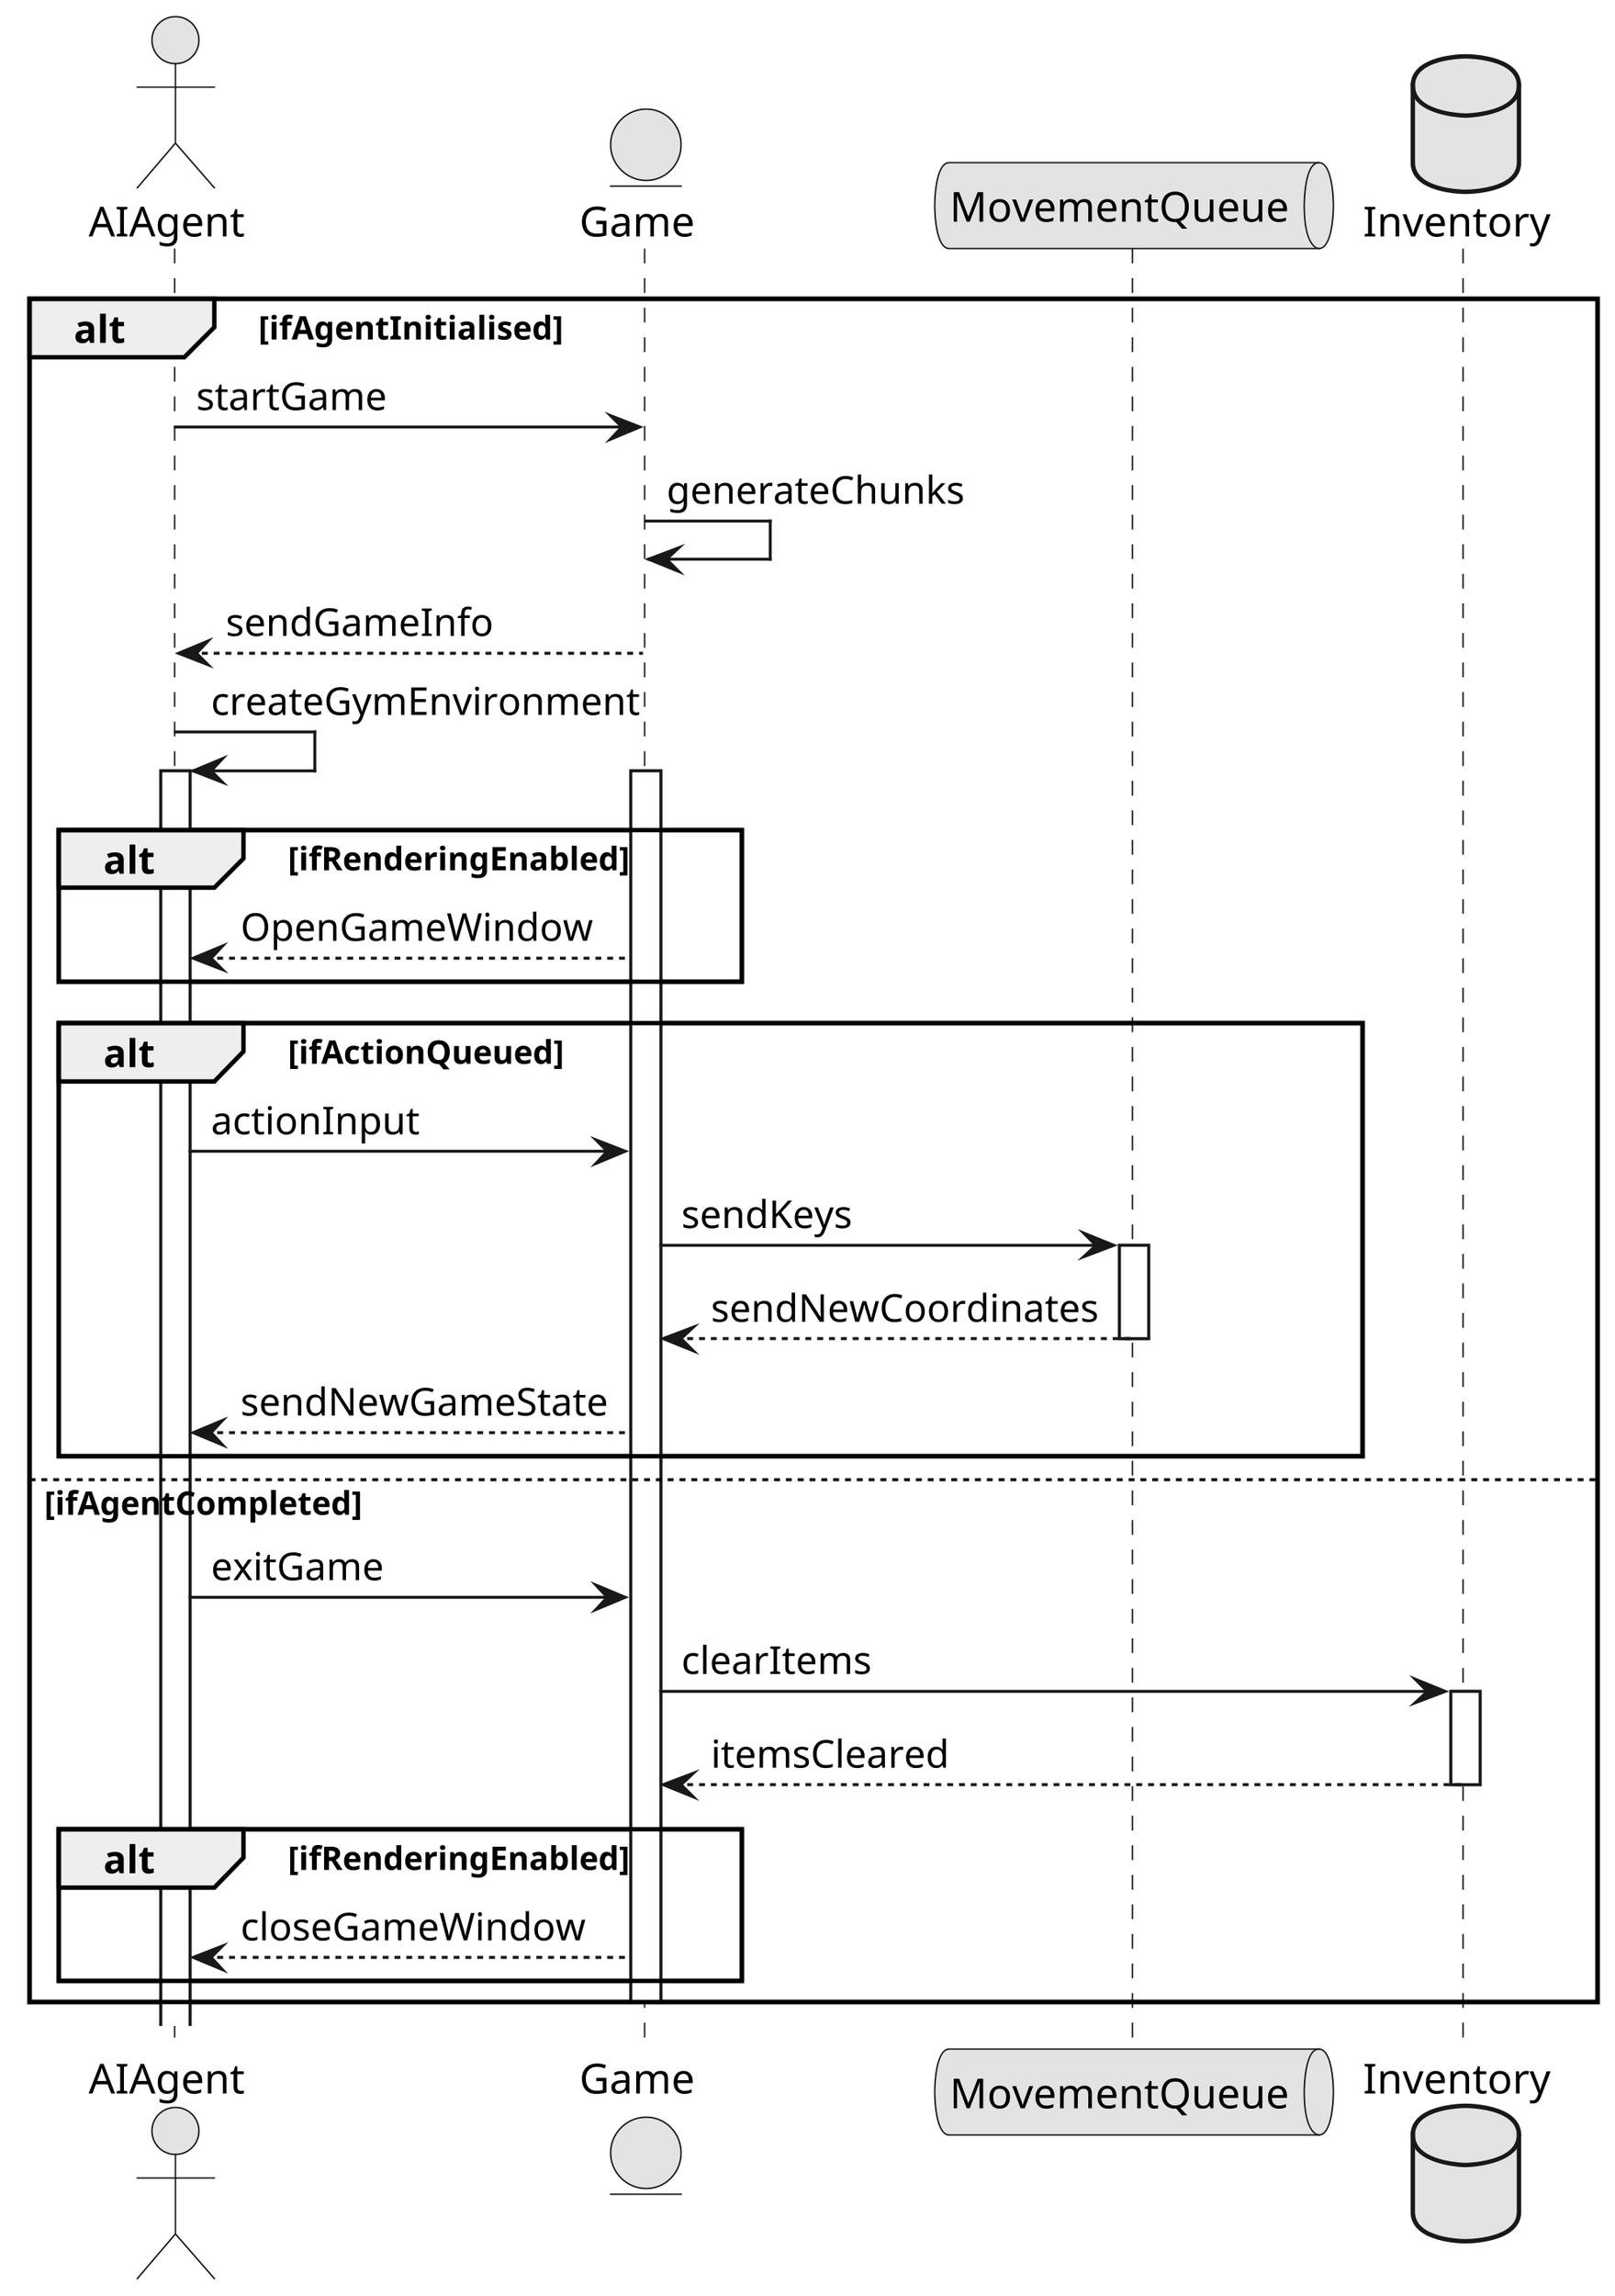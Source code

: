 @startuml sequence
skinparam Dpi 350
skinparam Monochrome true
skinparam Shadowing false

actor AIAgent
entity Game
queue MovementQueue
Database Inventory


alt ifAgentInitialised
    AIAgent -> Game : startGame
    Game -> Game : generateChunks
    Game --> AIAgent : sendGameInfo
    AIAgent -> AIAgent : createGymEnvironment
    activate Game
    activate AIAgent

    alt ifRenderingEnabled        
        Game --> AIAgent : OpenGameWindow
    end

    alt ifActionQueued
        AIAgent -> Game : actionInput
        Game -> MovementQueue : sendKeys
        activate MovementQueue
        MovementQueue --> Game : sendNewCoordinates
        deactivate MovementQueue
    Game --> AIAgent : sendNewGameState
    end

else ifAgentCompleted
    AIAgent -> Game : exitGame
    Game -> Inventory : clearItems
    activate Inventory
    Inventory --> Game : itemsCleared
    deactivate Inventory
    alt ifRenderingEnabled        
        Game --> AIAgent : closeGameWindow
    end
    deactivate Game
    activate AIAgent
end



@enduml